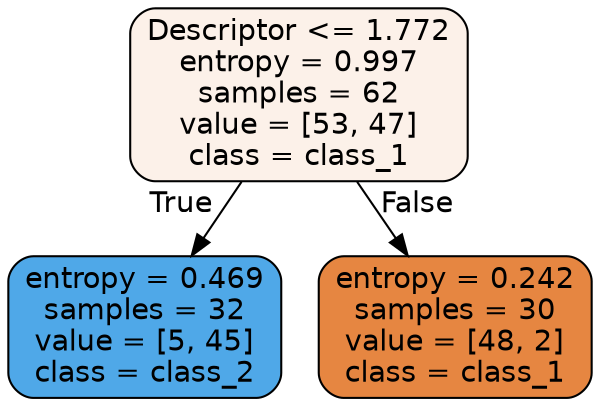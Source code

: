 digraph Tree {
node [shape=box, style="filled, rounded", color="black", fontname="helvetica"] ;
edge [fontname="helvetica"] ;
0 [label="Descriptor <= 1.772\nentropy = 0.997\nsamples = 62\nvalue = [53, 47]\nclass = class_1", fillcolor="#fcf1e9"] ;
1 [label="entropy = 0.469\nsamples = 32\nvalue = [5, 45]\nclass = class_2", fillcolor="#4fa8e8"] ;
0 -> 1 [labeldistance=2.5, labelangle=45, headlabel="True"] ;
2 [label="entropy = 0.242\nsamples = 30\nvalue = [48, 2]\nclass = class_1", fillcolor="#e68641"] ;
0 -> 2 [labeldistance=2.5, labelangle=-45, headlabel="False"] ;
}